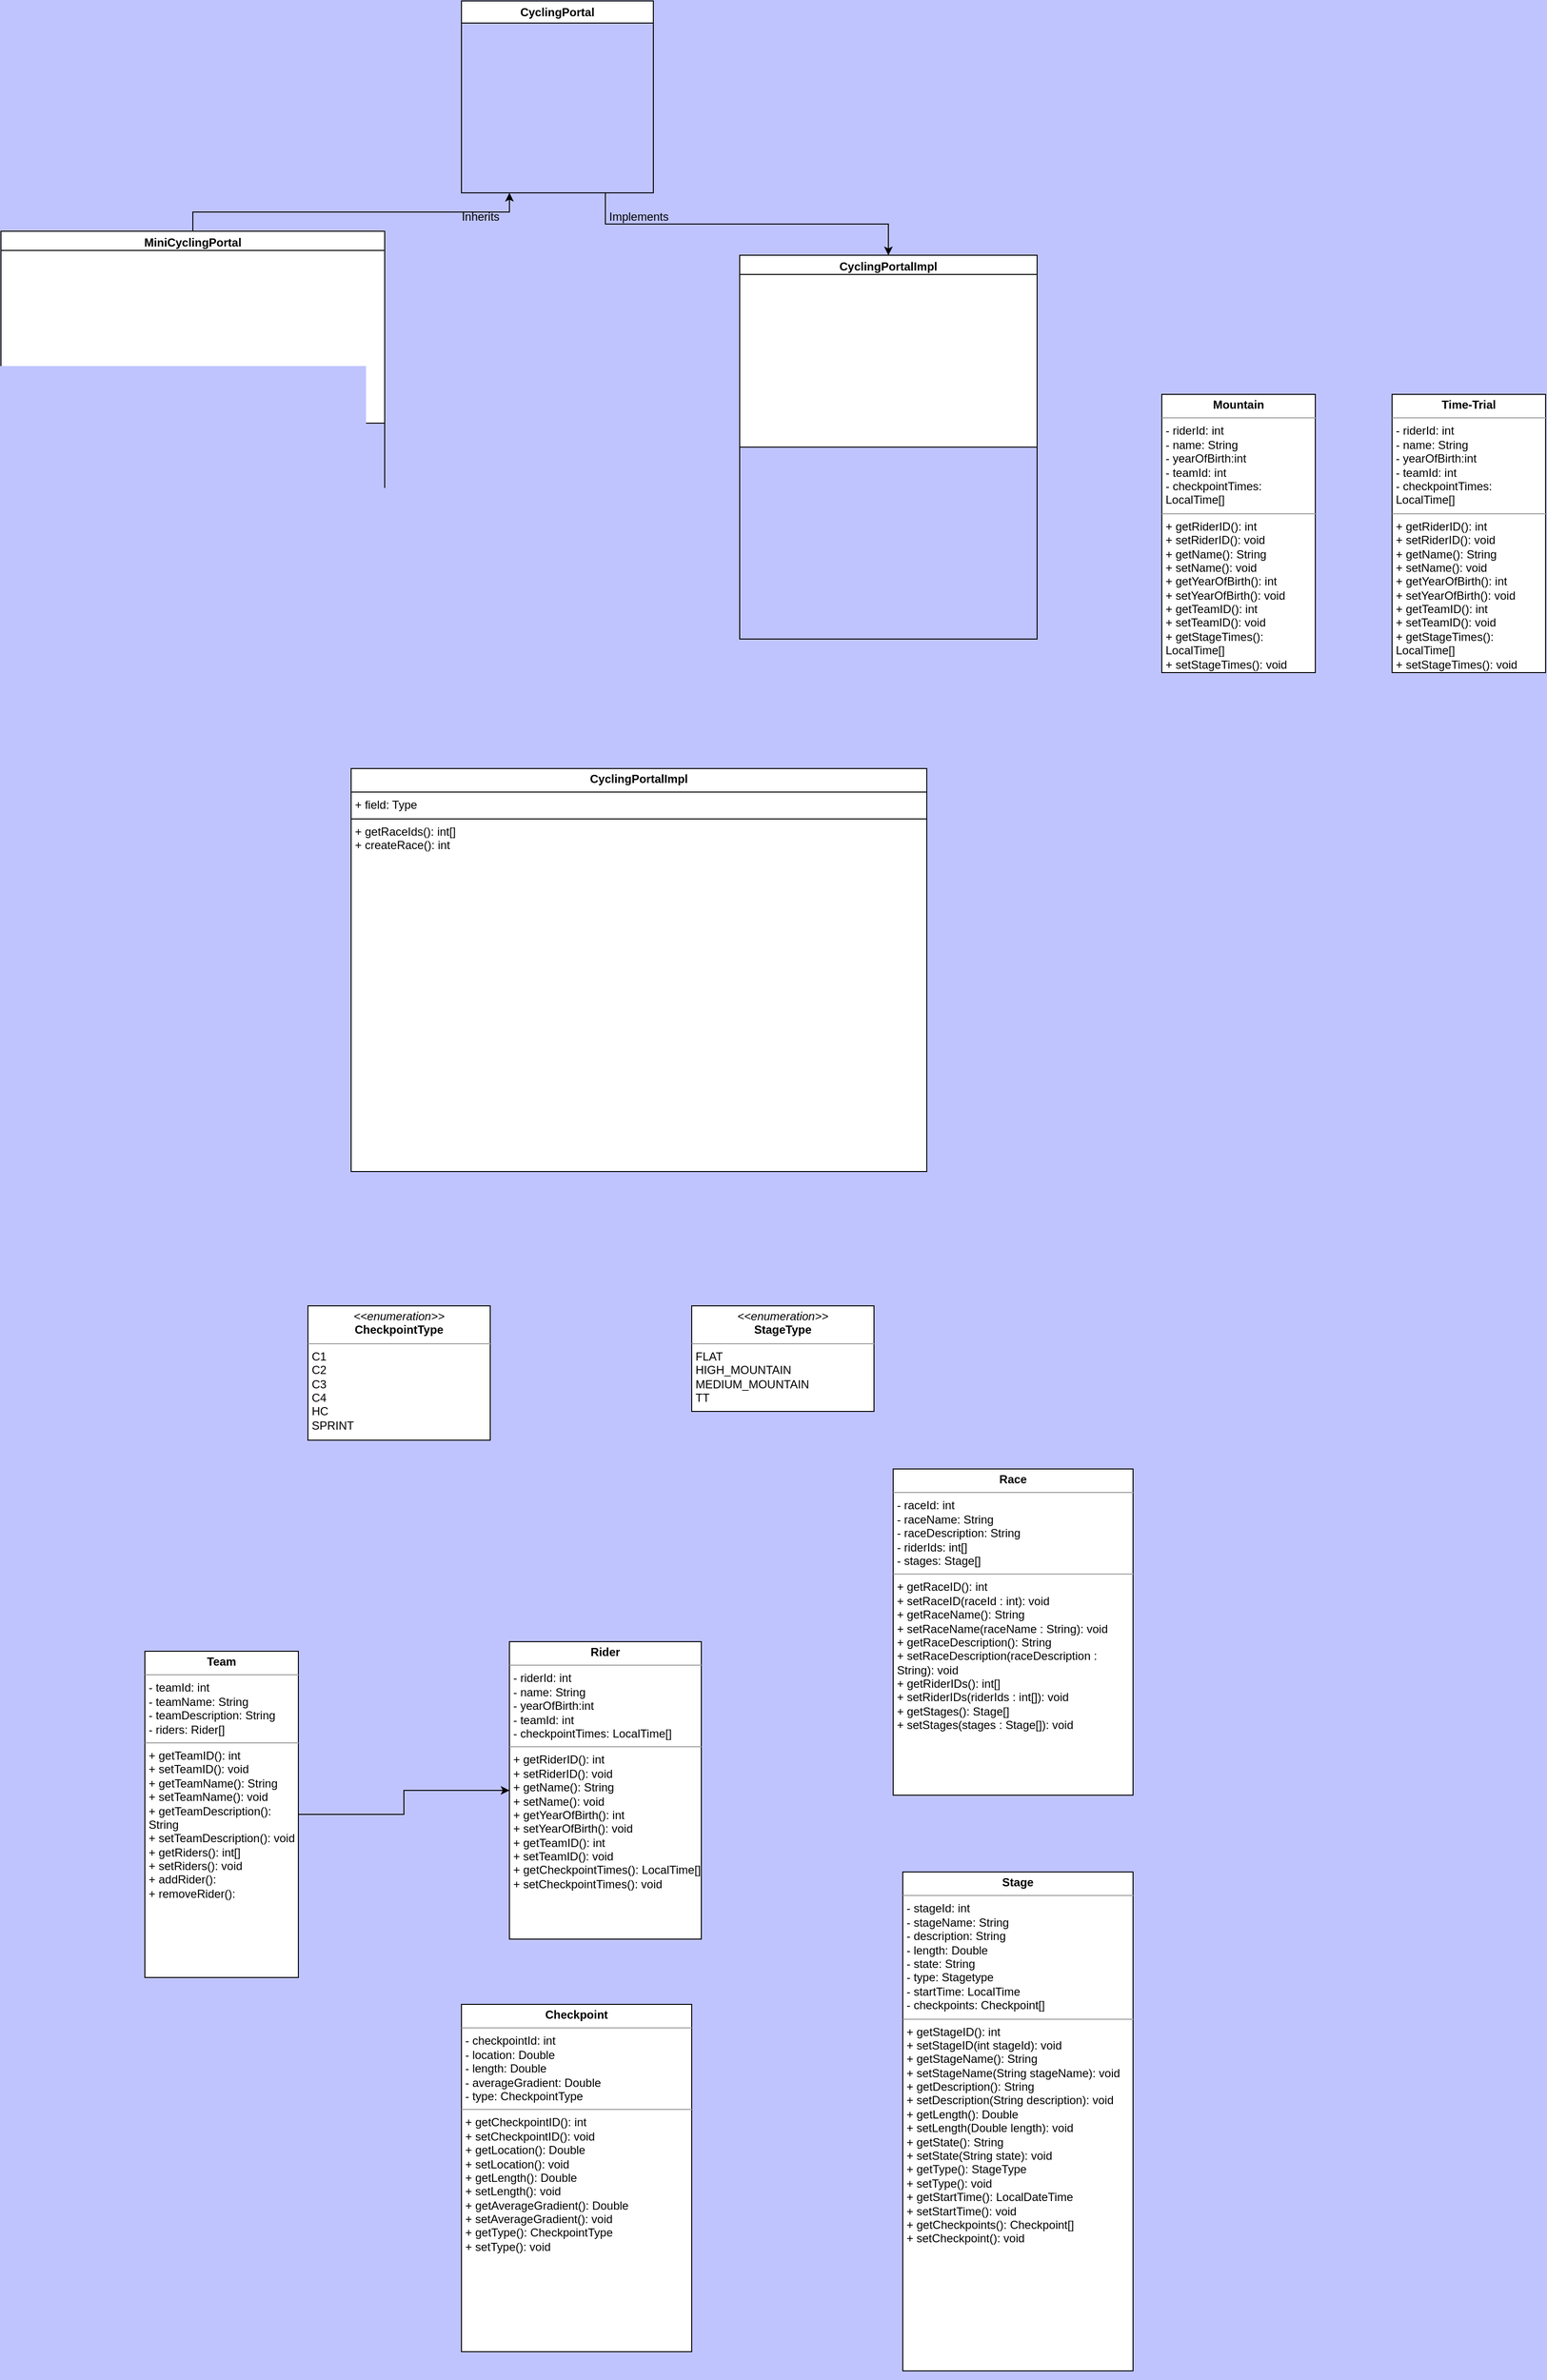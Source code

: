 <mxfile version="24.0.1" type="device">
  <diagram name="Page-1" id="qW3gu_u78FoEHon1BRmZ">
    <mxGraphModel dx="1877" dy="1741" grid="1" gridSize="10" guides="1" tooltips="1" connect="1" arrows="1" fold="1" page="1" pageScale="1" pageWidth="827" pageHeight="1169" background="#BFC4FF" math="0" shadow="0">
      <root>
        <mxCell id="0" />
        <mxCell id="1" parent="0" />
        <mxCell id="mMKLEF7cUdYRLSoNr7w7-7" style="edgeStyle=orthogonalEdgeStyle;rounded=0;orthogonalLoop=1;jettySize=auto;html=1;exitX=0.5;exitY=0;exitDx=0;exitDy=0;entryX=0.25;entryY=1;entryDx=0;entryDy=0;" parent="1" source="mMKLEF7cUdYRLSoNr7w7-3" target="mMKLEF7cUdYRLSoNr7w7-2" edge="1">
          <mxGeometry relative="1" as="geometry" />
        </mxCell>
        <mxCell id="mMKLEF7cUdYRLSoNr7w7-3" value="MiniCyclingPortal" style="swimlane;whiteSpace=wrap;html=1;" parent="1" vertex="1">
          <mxGeometry x="-230" y="-130" width="400" height="450" as="geometry" />
        </mxCell>
        <mxCell id="mMKLEF7cUdYRLSoNr7w7-15" value="" style="rounded=0;whiteSpace=wrap;html=1;" parent="mMKLEF7cUdYRLSoNr7w7-3" vertex="1">
          <mxGeometry y="20" width="400" height="180" as="geometry" />
        </mxCell>
        <mxCell id="mMKLEF7cUdYRLSoNr7w7-4" value="CyclingPortalImpl" style="swimlane;whiteSpace=wrap;html=1;" parent="1" vertex="1">
          <mxGeometry x="540" y="-105" width="310" height="400" as="geometry" />
        </mxCell>
        <mxCell id="mMKLEF7cUdYRLSoNr7w7-14" value="" style="whiteSpace=wrap;html=1;" parent="mMKLEF7cUdYRLSoNr7w7-4" vertex="1">
          <mxGeometry y="20" width="310" height="180" as="geometry" />
        </mxCell>
        <mxCell id="mMKLEF7cUdYRLSoNr7w7-13" style="edgeStyle=orthogonalEdgeStyle;rounded=0;orthogonalLoop=1;jettySize=auto;html=1;exitX=0.75;exitY=1;exitDx=0;exitDy=0;entryX=0.5;entryY=0;entryDx=0;entryDy=0;" parent="1" source="mMKLEF7cUdYRLSoNr7w7-2" target="mMKLEF7cUdYRLSoNr7w7-4" edge="1">
          <mxGeometry relative="1" as="geometry" />
        </mxCell>
        <mxCell id="mMKLEF7cUdYRLSoNr7w7-2" value="CyclingPortal" style="swimlane;whiteSpace=wrap;html=1;" parent="1" vertex="1">
          <mxGeometry x="250" y="-370" width="200" height="200" as="geometry" />
        </mxCell>
        <mxCell id="mMKLEF7cUdYRLSoNr7w7-11" value="Inherits" style="text;html=1;align=center;verticalAlign=middle;whiteSpace=wrap;rounded=0;" parent="1" vertex="1">
          <mxGeometry x="240" y="-160" width="60" height="30" as="geometry" />
        </mxCell>
        <mxCell id="mMKLEF7cUdYRLSoNr7w7-12" value="Implements" style="text;html=1;align=center;verticalAlign=middle;whiteSpace=wrap;rounded=0;" parent="1" vertex="1">
          <mxGeometry x="400" y="-160" width="70" height="30" as="geometry" />
        </mxCell>
        <mxCell id="pzXqo5UAh78ecRebyDBT-6" value="&lt;p style=&quot;margin:0px;margin-top:4px;text-align:center;&quot;&gt;&lt;i&gt;&amp;lt;&amp;lt;enumeration&amp;gt;&amp;gt;&lt;/i&gt;&lt;br&gt;&lt;b&gt;CheckpointType&lt;/b&gt;&lt;/p&gt;&lt;hr size=&quot;1&quot;&gt;&lt;p style=&quot;margin:0px;margin-left:4px;&quot;&gt;&lt;/p&gt;&lt;p style=&quot;margin:0px;margin-left:4px;&quot;&gt;C1&lt;/p&gt;&lt;p style=&quot;margin:0px;margin-left:4px;&quot;&gt;C2&lt;/p&gt;&lt;p style=&quot;margin:0px;margin-left:4px;&quot;&gt;C3&lt;/p&gt;&lt;p style=&quot;margin:0px;margin-left:4px;&quot;&gt;C4&lt;/p&gt;&lt;p style=&quot;margin:0px;margin-left:4px;&quot;&gt;HC&lt;/p&gt;&lt;p style=&quot;margin:0px;margin-left:4px;&quot;&gt;SPRINT&lt;/p&gt;" style="verticalAlign=top;align=left;overflow=fill;html=1;whiteSpace=wrap;" parent="1" vertex="1">
          <mxGeometry x="90" y="990" width="190" height="140" as="geometry" />
        </mxCell>
        <mxCell id="pzXqo5UAh78ecRebyDBT-7" value="&lt;p style=&quot;margin:0px;margin-top:4px;text-align:center;&quot;&gt;&lt;b&gt;Race&lt;/b&gt;&lt;/p&gt;&lt;hr size=&quot;1&quot;&gt;&lt;p style=&quot;margin:0px;margin-left:4px;&quot;&gt;&lt;span style=&quot;background-color: initial;&quot;&gt;- raceId: int&lt;/span&gt;&lt;br&gt;&lt;/p&gt;&lt;p style=&quot;margin:0px;margin-left:4px;&quot;&gt;&lt;span style=&quot;background-color: initial;&quot;&gt;- raceName: String&lt;/span&gt;&lt;/p&gt;&lt;p style=&quot;margin:0px;margin-left:4px;&quot;&gt;&lt;span style=&quot;background-color: initial;&quot;&gt;- raceDescription: String&lt;/span&gt;&lt;/p&gt;&lt;p style=&quot;margin:0px;margin-left:4px;&quot;&gt;&lt;span style=&quot;background-color: initial;&quot;&gt;- riderIds: int[]&lt;/span&gt;&lt;/p&gt;&lt;p style=&quot;margin:0px;margin-left:4px;&quot;&gt;&lt;span style=&quot;background-color: initial;&quot;&gt;- stages: Stage[]&lt;/span&gt;&lt;/p&gt;&lt;hr size=&quot;1&quot;&gt;&lt;p style=&quot;margin:0px;margin-left:4px;&quot;&gt;+ getRaceID(): int&lt;/p&gt;&lt;p style=&quot;margin:0px;margin-left:4px;&quot;&gt;+ setRaceID(raceId : int): void&lt;/p&gt;&lt;p style=&quot;margin:0px;margin-left:4px;&quot;&gt;+ getRaceName(): String&lt;/p&gt;&lt;p style=&quot;margin:0px;margin-left:4px;&quot;&gt;+ setRaceName(raceName : String): void&lt;/p&gt;&lt;p style=&quot;margin:0px;margin-left:4px;&quot;&gt;+ getRaceDescription(): String&lt;/p&gt;&lt;p style=&quot;margin:0px;margin-left:4px;&quot;&gt;+ setRaceDescription(raceDescription : String): void&lt;/p&gt;&lt;p style=&quot;margin:0px;margin-left:4px;&quot;&gt;+ getRiderIDs(): int[]&lt;/p&gt;&lt;p style=&quot;margin:0px;margin-left:4px;&quot;&gt;+ setRiderIDs(riderIds : int[]): void&lt;/p&gt;&lt;p style=&quot;margin:0px;margin-left:4px;&quot;&gt;+ getStages(): Stage[]&lt;/p&gt;&lt;p style=&quot;margin:0px;margin-left:4px;&quot;&gt;+ setStages(stages : Stage[]): void&lt;/p&gt;" style="verticalAlign=top;align=left;overflow=fill;html=1;whiteSpace=wrap;" parent="1" vertex="1">
          <mxGeometry x="700" y="1160" width="250" height="340" as="geometry" />
        </mxCell>
        <mxCell id="pzXqo5UAh78ecRebyDBT-8" value="&lt;p style=&quot;margin:0px;margin-top:4px;text-align:center;&quot;&gt;&lt;b&gt;Stage&lt;/b&gt;&lt;/p&gt;&lt;hr size=&quot;1&quot;&gt;&lt;p style=&quot;margin:0px;margin-left:4px;&quot;&gt;- stageId: int&lt;/p&gt;&lt;p style=&quot;margin:0px;margin-left:4px;&quot;&gt;- stageName: String&lt;/p&gt;&lt;p style=&quot;margin:0px;margin-left:4px;&quot;&gt;- description: String&lt;/p&gt;&lt;p style=&quot;margin:0px;margin-left:4px;&quot;&gt;- length: Double&lt;/p&gt;&lt;p style=&quot;margin:0px;margin-left:4px;&quot;&gt;- state: String&lt;/p&gt;&lt;p style=&quot;margin:0px;margin-left:4px;&quot;&gt;- type: Stagetype&lt;/p&gt;&lt;p style=&quot;margin:0px;margin-left:4px;&quot;&gt;- startTime: LocalTime&lt;/p&gt;&lt;p style=&quot;margin:0px;margin-left:4px;&quot;&gt;- checkpoints: Checkpoint[]&lt;/p&gt;&lt;hr size=&quot;1&quot;&gt;&lt;p style=&quot;margin:0px;margin-left:4px;&quot;&gt;+ getStageID(): int&lt;/p&gt;&lt;p style=&quot;margin:0px;margin-left:4px;&quot;&gt;+ setStageID(int stageId): void&lt;/p&gt;&lt;p style=&quot;margin:0px;margin-left:4px;&quot;&gt;+ getStageName(): String&lt;/p&gt;&lt;p style=&quot;margin:0px;margin-left:4px;&quot;&gt;+ setStageName(String stageName): void&lt;/p&gt;&lt;p style=&quot;margin:0px;margin-left:4px;&quot;&gt;+ getDescription(): String&lt;/p&gt;&lt;p style=&quot;margin:0px;margin-left:4px;&quot;&gt;+ setDescription(String description): void&lt;/p&gt;&lt;p style=&quot;margin: 0px 0px 0px 4px;&quot;&gt;+ getLength(): Double&lt;/p&gt;&lt;p style=&quot;margin: 0px 0px 0px 4px;&quot;&gt;+ setLength(Double length): void&lt;/p&gt;&lt;p style=&quot;margin:0px;margin-left:4px;&quot;&gt;+ getState(): String&lt;/p&gt;&lt;p style=&quot;margin:0px;margin-left:4px;&quot;&gt;+ setState(String state): void&lt;/p&gt;&lt;p style=&quot;margin:0px;margin-left:4px;&quot;&gt;+ getType(): StageType&lt;/p&gt;&lt;p style=&quot;margin:0px;margin-left:4px;&quot;&gt;+ setType(): void&lt;/p&gt;&lt;p style=&quot;margin:0px;margin-left:4px;&quot;&gt;+ getStartTime(): LocalDateTime&lt;/p&gt;&lt;p style=&quot;margin:0px;margin-left:4px;&quot;&gt;+ setStartTime(): void&lt;/p&gt;&lt;p style=&quot;margin:0px;margin-left:4px;&quot;&gt;+ getCheckpoints(): Checkpoint[]&lt;/p&gt;&lt;p style=&quot;margin:0px;margin-left:4px;&quot;&gt;+ setCheckpoint(): void&lt;/p&gt;" style="verticalAlign=top;align=left;overflow=fill;html=1;whiteSpace=wrap;" parent="1" vertex="1">
          <mxGeometry x="710" y="1580" width="240" height="520" as="geometry" />
        </mxCell>
        <mxCell id="zV6PExoGuxLxbNoYJ5PU-13" style="edgeStyle=orthogonalEdgeStyle;rounded=0;orthogonalLoop=1;jettySize=auto;html=1;exitX=1;exitY=0.5;exitDx=0;exitDy=0;entryX=0;entryY=0.5;entryDx=0;entryDy=0;" parent="1" source="pzXqo5UAh78ecRebyDBT-9" target="pzXqo5UAh78ecRebyDBT-10" edge="1">
          <mxGeometry relative="1" as="geometry" />
        </mxCell>
        <mxCell id="pzXqo5UAh78ecRebyDBT-9" value="&lt;p style=&quot;margin:0px;margin-top:4px;text-align:center;&quot;&gt;&lt;b&gt;Team&lt;/b&gt;&lt;/p&gt;&lt;hr size=&quot;1&quot;&gt;&lt;p style=&quot;margin:0px;margin-left:4px;&quot;&gt;- teamId: int&lt;/p&gt;&lt;p style=&quot;margin:0px;margin-left:4px;&quot;&gt;- teamName: String&lt;/p&gt;&lt;p style=&quot;margin:0px;margin-left:4px;&quot;&gt;- teamDescription: String&lt;/p&gt;&lt;p style=&quot;margin:0px;margin-left:4px;&quot;&gt;- riders: Rider[]&lt;/p&gt;&lt;hr size=&quot;1&quot;&gt;&lt;p style=&quot;margin:0px;margin-left:4px;&quot;&gt;+ getTeamID(): int&lt;/p&gt;&lt;p style=&quot;margin:0px;margin-left:4px;&quot;&gt;+ setTeamID(): void&lt;/p&gt;&lt;p style=&quot;margin:0px;margin-left:4px;&quot;&gt;+ getTeamName(): String&lt;/p&gt;&lt;p style=&quot;margin:0px;margin-left:4px;&quot;&gt;+ setTeamName(): void&lt;/p&gt;&lt;p style=&quot;margin:0px;margin-left:4px;&quot;&gt;+ getTeamDescription(): String&lt;/p&gt;&lt;p style=&quot;margin:0px;margin-left:4px;&quot;&gt;+ setTeamDescription(): void&lt;/p&gt;&lt;p style=&quot;margin:0px;margin-left:4px;&quot;&gt;+ getRiders(): int[]&lt;/p&gt;&lt;p style=&quot;margin:0px;margin-left:4px;&quot;&gt;+ setRiders(): void&lt;/p&gt;&lt;p style=&quot;margin:0px;margin-left:4px;&quot;&gt;+ addRider():&amp;nbsp;&lt;/p&gt;&lt;p style=&quot;margin:0px;margin-left:4px;&quot;&gt;+ removeRider():&amp;nbsp;&lt;/p&gt;" style="verticalAlign=top;align=left;overflow=fill;html=1;whiteSpace=wrap;" parent="1" vertex="1">
          <mxGeometry x="-80" y="1350" width="160" height="340" as="geometry" />
        </mxCell>
        <mxCell id="pzXqo5UAh78ecRebyDBT-10" value="&lt;p style=&quot;margin:0px;margin-top:4px;text-align:center;&quot;&gt;&lt;b&gt;Rider&lt;/b&gt;&lt;/p&gt;&lt;hr size=&quot;1&quot;&gt;&lt;p style=&quot;margin:0px;margin-left:4px;&quot;&gt;- riderId: int&lt;/p&gt;&lt;p style=&quot;margin:0px;margin-left:4px;&quot;&gt;- name: String&lt;/p&gt;&lt;p style=&quot;margin:0px;margin-left:4px;&quot;&gt;- yearOfBirth:int&lt;/p&gt;&lt;p style=&quot;margin:0px;margin-left:4px;&quot;&gt;- teamId: int&lt;/p&gt;&lt;p style=&quot;margin:0px;margin-left:4px;&quot;&gt;- checkpointTimes: LocalTime[]&lt;/p&gt;&lt;hr size=&quot;1&quot;&gt;&lt;p style=&quot;margin:0px;margin-left:4px;&quot;&gt;+ getRiderID(): int&lt;/p&gt;&lt;p style=&quot;margin:0px;margin-left:4px;&quot;&gt;+ setRiderID(): void&lt;/p&gt;&lt;p style=&quot;margin:0px;margin-left:4px;&quot;&gt;+ getName(): String&lt;/p&gt;&lt;p style=&quot;margin:0px;margin-left:4px;&quot;&gt;+ setName(): void&lt;/p&gt;&lt;p style=&quot;margin:0px;margin-left:4px;&quot;&gt;+ getYearOfBirth(): int&lt;/p&gt;&lt;p style=&quot;margin:0px;margin-left:4px;&quot;&gt;+ setYearOfBirth(): void&lt;/p&gt;&lt;p style=&quot;margin:0px;margin-left:4px;&quot;&gt;+ getTeamID(): int&lt;/p&gt;&lt;p style=&quot;margin:0px;margin-left:4px;&quot;&gt;+ setTeamID(): void&lt;/p&gt;&lt;p style=&quot;margin:0px;margin-left:4px;&quot;&gt;+ getCheckpointTimes(): LocalTime[]&lt;/p&gt;&lt;p style=&quot;margin:0px;margin-left:4px;&quot;&gt;+ setCheckpointTimes(): void&lt;/p&gt;" style="verticalAlign=top;align=left;overflow=fill;html=1;whiteSpace=wrap;" parent="1" vertex="1">
          <mxGeometry x="300" y="1340" width="200" height="310" as="geometry" />
        </mxCell>
        <mxCell id="uUH20IIaVwUj8WlVbNTu-1" value="&lt;p style=&quot;margin:0px;margin-top:4px;text-align:center;&quot;&gt;&lt;i&gt;&amp;lt;&amp;lt;enumeration&amp;gt;&amp;gt;&lt;/i&gt;&lt;br&gt;&lt;b&gt;StageType&lt;/b&gt;&lt;/p&gt;&lt;hr size=&quot;1&quot;&gt;&lt;p style=&quot;margin:0px;margin-left:4px;&quot;&gt;&lt;/p&gt;&lt;p style=&quot;margin:0px;margin-left:4px;&quot;&gt;FLAT&lt;/p&gt;&lt;p style=&quot;margin:0px;margin-left:4px;&quot;&gt;HIGH_MOUNTAIN&lt;/p&gt;&lt;p style=&quot;margin:0px;margin-left:4px;&quot;&gt;MEDIUM_MOUNTAIN&lt;/p&gt;&lt;p style=&quot;margin:0px;margin-left:4px;&quot;&gt;TT&lt;/p&gt;" style="verticalAlign=top;align=left;overflow=fill;html=1;whiteSpace=wrap;" parent="1" vertex="1">
          <mxGeometry x="490" y="990" width="190" height="110" as="geometry" />
        </mxCell>
        <mxCell id="zV6PExoGuxLxbNoYJ5PU-6" value="&lt;p style=&quot;margin:0px;margin-top:4px;text-align:center;&quot;&gt;&lt;b&gt;Checkpoint&lt;/b&gt;&lt;/p&gt;&lt;hr size=&quot;1&quot;&gt;&lt;p style=&quot;margin:0px;margin-left:4px;&quot;&gt;- checkpointId: int&lt;/p&gt;&lt;p style=&quot;margin: 0px 0px 0px 4px;&quot;&gt;- location: Double&lt;/p&gt;&lt;p style=&quot;margin: 0px 0px 0px 4px;&quot;&gt;- length: Double&lt;/p&gt;&lt;p style=&quot;margin: 0px 0px 0px 4px;&quot;&gt;- averageGradient: Double&lt;/p&gt;&lt;p style=&quot;margin: 0px 0px 0px 4px;&quot;&gt;- type: CheckpointType&lt;/p&gt;&lt;hr size=&quot;1&quot;&gt;&lt;p style=&quot;margin:0px;margin-left:4px;&quot;&gt;+ getCheckpointID(): int&lt;/p&gt;&lt;p style=&quot;margin:0px;margin-left:4px;&quot;&gt;+ setCheckpointID(): void&lt;/p&gt;&lt;p style=&quot;margin:0px;margin-left:4px;&quot;&gt;+ getLocation(): Double&lt;/p&gt;&lt;p style=&quot;margin:0px;margin-left:4px;&quot;&gt;+ setLocation(): void&lt;/p&gt;&lt;p style=&quot;margin:0px;margin-left:4px;&quot;&gt;+ getLength(): Double&lt;/p&gt;&lt;p style=&quot;margin:0px;margin-left:4px;&quot;&gt;+ setLength(): void&lt;/p&gt;&lt;p style=&quot;margin:0px;margin-left:4px;&quot;&gt;+ getAverageGradient(): Double&lt;/p&gt;&lt;p style=&quot;margin:0px;margin-left:4px;&quot;&gt;+ setAverageGradient(): void&lt;/p&gt;&lt;p style=&quot;margin:0px;margin-left:4px;&quot;&gt;+ getType(): CheckpointType&lt;/p&gt;&lt;p style=&quot;margin:0px;margin-left:4px;&quot;&gt;+ setType(): void&lt;/p&gt;" style="verticalAlign=top;align=left;overflow=fill;html=1;whiteSpace=wrap;" parent="1" vertex="1">
          <mxGeometry x="250" y="1718" width="240" height="362" as="geometry" />
        </mxCell>
        <mxCell id="zV6PExoGuxLxbNoYJ5PU-7" value="&lt;p style=&quot;margin:0px;margin-top:4px;text-align:center;&quot;&gt;&lt;b&gt;Mountain&lt;/b&gt;&lt;/p&gt;&lt;hr size=&quot;1&quot;&gt;&lt;p style=&quot;margin:0px;margin-left:4px;&quot;&gt;- riderId: int&lt;/p&gt;&lt;p style=&quot;margin:0px;margin-left:4px;&quot;&gt;- name: String&lt;/p&gt;&lt;p style=&quot;margin:0px;margin-left:4px;&quot;&gt;- yearOfBirth:int&lt;/p&gt;&lt;p style=&quot;margin:0px;margin-left:4px;&quot;&gt;- teamId: int&lt;/p&gt;&lt;p style=&quot;margin:0px;margin-left:4px;&quot;&gt;- checkpointTimes: LocalTime[]&lt;/p&gt;&lt;hr size=&quot;1&quot;&gt;&lt;p style=&quot;margin:0px;margin-left:4px;&quot;&gt;+ getRiderID(): int&lt;/p&gt;&lt;p style=&quot;margin:0px;margin-left:4px;&quot;&gt;+ setRiderID(): void&lt;/p&gt;&lt;p style=&quot;margin:0px;margin-left:4px;&quot;&gt;+ getName(): String&lt;/p&gt;&lt;p style=&quot;margin:0px;margin-left:4px;&quot;&gt;+ setName(): void&lt;/p&gt;&lt;p style=&quot;margin:0px;margin-left:4px;&quot;&gt;+ getYearOfBirth(): int&lt;/p&gt;&lt;p style=&quot;margin:0px;margin-left:4px;&quot;&gt;+ setYearOfBirth(): void&lt;/p&gt;&lt;p style=&quot;margin:0px;margin-left:4px;&quot;&gt;+ getTeamID(): int&lt;/p&gt;&lt;p style=&quot;margin:0px;margin-left:4px;&quot;&gt;+ setTeamID(): void&lt;/p&gt;&lt;p style=&quot;margin:0px;margin-left:4px;&quot;&gt;+ getStageTimes(): LocalTime[]&lt;/p&gt;&lt;p style=&quot;margin:0px;margin-left:4px;&quot;&gt;+ setStageTimes(): void&lt;/p&gt;" style="verticalAlign=top;align=left;overflow=fill;html=1;whiteSpace=wrap;" parent="1" vertex="1">
          <mxGeometry x="980" y="40" width="160" height="290" as="geometry" />
        </mxCell>
        <mxCell id="zV6PExoGuxLxbNoYJ5PU-11" value="&lt;p style=&quot;margin:0px;margin-top:4px;text-align:center;&quot;&gt;&lt;b&gt;Time-Trial&lt;/b&gt;&lt;/p&gt;&lt;hr size=&quot;1&quot;&gt;&lt;p style=&quot;margin:0px;margin-left:4px;&quot;&gt;- riderId: int&lt;/p&gt;&lt;p style=&quot;margin:0px;margin-left:4px;&quot;&gt;- name: String&lt;/p&gt;&lt;p style=&quot;margin:0px;margin-left:4px;&quot;&gt;- yearOfBirth:int&lt;/p&gt;&lt;p style=&quot;margin:0px;margin-left:4px;&quot;&gt;- teamId: int&lt;/p&gt;&lt;p style=&quot;margin:0px;margin-left:4px;&quot;&gt;- checkpointTimes: LocalTime[]&lt;/p&gt;&lt;hr size=&quot;1&quot;&gt;&lt;p style=&quot;margin:0px;margin-left:4px;&quot;&gt;+ getRiderID(): int&lt;/p&gt;&lt;p style=&quot;margin:0px;margin-left:4px;&quot;&gt;+ setRiderID(): void&lt;/p&gt;&lt;p style=&quot;margin:0px;margin-left:4px;&quot;&gt;+ getName(): String&lt;/p&gt;&lt;p style=&quot;margin:0px;margin-left:4px;&quot;&gt;+ setName(): void&lt;/p&gt;&lt;p style=&quot;margin:0px;margin-left:4px;&quot;&gt;+ getYearOfBirth(): int&lt;/p&gt;&lt;p style=&quot;margin:0px;margin-left:4px;&quot;&gt;+ setYearOfBirth(): void&lt;/p&gt;&lt;p style=&quot;margin:0px;margin-left:4px;&quot;&gt;+ getTeamID(): int&lt;/p&gt;&lt;p style=&quot;margin:0px;margin-left:4px;&quot;&gt;+ setTeamID(): void&lt;/p&gt;&lt;p style=&quot;margin:0px;margin-left:4px;&quot;&gt;+ getStageTimes(): LocalTime[]&lt;/p&gt;&lt;p style=&quot;margin:0px;margin-left:4px;&quot;&gt;+ setStageTimes(): void&lt;/p&gt;" style="verticalAlign=top;align=left;overflow=fill;html=1;whiteSpace=wrap;" parent="1" vertex="1">
          <mxGeometry x="1220" y="40" width="160" height="290" as="geometry" />
        </mxCell>
        <mxCell id="zV6PExoGuxLxbNoYJ5PU-15" style="edgeStyle=orthogonalEdgeStyle;rounded=0;orthogonalLoop=1;jettySize=auto;html=1;exitX=0.5;exitY=1;exitDx=0;exitDy=0;" parent="1" source="pzXqo5UAh78ecRebyDBT-8" target="pzXqo5UAh78ecRebyDBT-8" edge="1">
          <mxGeometry relative="1" as="geometry" />
        </mxCell>
        <mxCell id="zV6PExoGuxLxbNoYJ5PU-16" style="edgeStyle=orthogonalEdgeStyle;rounded=0;orthogonalLoop=1;jettySize=auto;html=1;exitX=0.5;exitY=1;exitDx=0;exitDy=0;" parent="1" source="pzXqo5UAh78ecRebyDBT-8" target="pzXqo5UAh78ecRebyDBT-8" edge="1">
          <mxGeometry relative="1" as="geometry" />
        </mxCell>
        <mxCell id="zV6PExoGuxLxbNoYJ5PU-17" style="edgeStyle=orthogonalEdgeStyle;rounded=0;orthogonalLoop=1;jettySize=auto;html=1;exitX=0.5;exitY=1;exitDx=0;exitDy=0;" parent="1" source="pzXqo5UAh78ecRebyDBT-8" target="pzXqo5UAh78ecRebyDBT-8" edge="1">
          <mxGeometry relative="1" as="geometry" />
        </mxCell>
        <mxCell id="witIG93QNzcBKO3EXTGZ-1" value="&lt;p style=&quot;margin:0px;margin-top:4px;text-align:center;&quot;&gt;&lt;b&gt;CyclingPortalImpl&lt;/b&gt;&lt;/p&gt;&lt;hr size=&quot;1&quot; style=&quot;border-style:solid;&quot;&gt;&lt;p style=&quot;margin:0px;margin-left:4px;&quot;&gt;+ field: Type&lt;/p&gt;&lt;hr size=&quot;1&quot; style=&quot;border-style:solid;&quot;&gt;&lt;p style=&quot;margin:0px;margin-left:4px;&quot;&gt;+ getRaceIds(): int[]&lt;/p&gt;&lt;p style=&quot;margin:0px;margin-left:4px;&quot;&gt;+ createRace(): int&lt;/p&gt;" style="verticalAlign=top;align=left;overflow=fill;html=1;whiteSpace=wrap;" vertex="1" parent="1">
          <mxGeometry x="135" y="430" width="600" height="420" as="geometry" />
        </mxCell>
      </root>
    </mxGraphModel>
  </diagram>
</mxfile>
